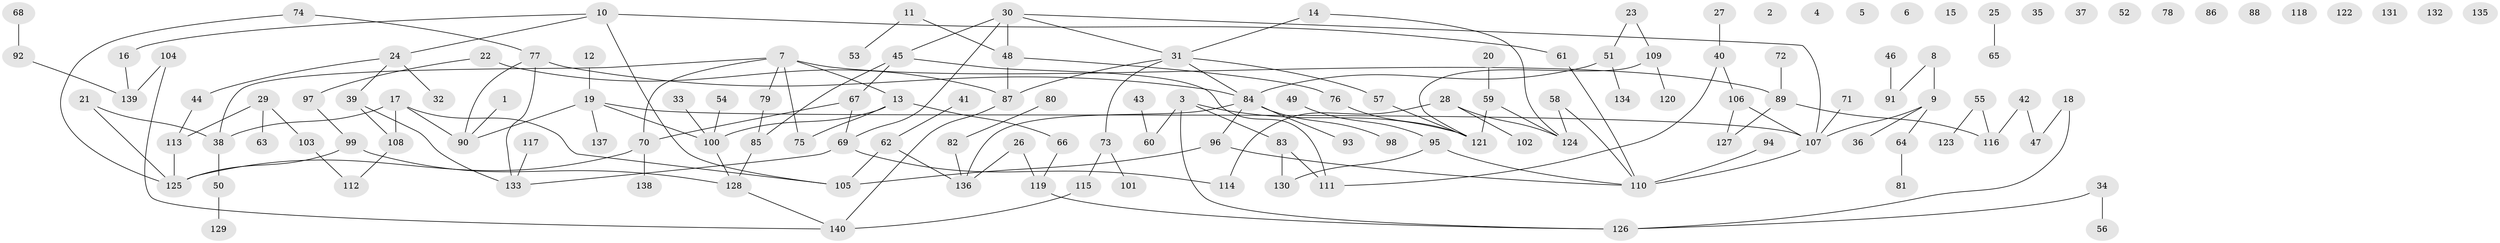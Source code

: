 // coarse degree distribution, {1: 0.2553191489361702, 0: 0.1702127659574468, 4: 0.11702127659574468, 5: 0.10638297872340426, 3: 0.14893617021276595, 6: 0.06382978723404255, 2: 0.13829787234042554}
// Generated by graph-tools (version 1.1) at 2025/41/03/06/25 10:41:22]
// undirected, 140 vertices, 158 edges
graph export_dot {
graph [start="1"]
  node [color=gray90,style=filled];
  1;
  2;
  3;
  4;
  5;
  6;
  7;
  8;
  9;
  10;
  11;
  12;
  13;
  14;
  15;
  16;
  17;
  18;
  19;
  20;
  21;
  22;
  23;
  24;
  25;
  26;
  27;
  28;
  29;
  30;
  31;
  32;
  33;
  34;
  35;
  36;
  37;
  38;
  39;
  40;
  41;
  42;
  43;
  44;
  45;
  46;
  47;
  48;
  49;
  50;
  51;
  52;
  53;
  54;
  55;
  56;
  57;
  58;
  59;
  60;
  61;
  62;
  63;
  64;
  65;
  66;
  67;
  68;
  69;
  70;
  71;
  72;
  73;
  74;
  75;
  76;
  77;
  78;
  79;
  80;
  81;
  82;
  83;
  84;
  85;
  86;
  87;
  88;
  89;
  90;
  91;
  92;
  93;
  94;
  95;
  96;
  97;
  98;
  99;
  100;
  101;
  102;
  103;
  104;
  105;
  106;
  107;
  108;
  109;
  110;
  111;
  112;
  113;
  114;
  115;
  116;
  117;
  118;
  119;
  120;
  121;
  122;
  123;
  124;
  125;
  126;
  127;
  128;
  129;
  130;
  131;
  132;
  133;
  134;
  135;
  136;
  137;
  138;
  139;
  140;
  1 -- 90;
  3 -- 60;
  3 -- 83;
  3 -- 121;
  3 -- 126;
  7 -- 13;
  7 -- 38;
  7 -- 70;
  7 -- 75;
  7 -- 79;
  7 -- 89;
  8 -- 9;
  8 -- 91;
  9 -- 36;
  9 -- 64;
  9 -- 107;
  10 -- 16;
  10 -- 24;
  10 -- 61;
  10 -- 105;
  11 -- 48;
  11 -- 53;
  12 -- 19;
  13 -- 66;
  13 -- 75;
  13 -- 100;
  14 -- 31;
  14 -- 124;
  16 -- 139;
  17 -- 38;
  17 -- 90;
  17 -- 105;
  17 -- 108;
  18 -- 47;
  18 -- 126;
  19 -- 90;
  19 -- 100;
  19 -- 107;
  19 -- 137;
  20 -- 59;
  21 -- 38;
  21 -- 125;
  22 -- 87;
  22 -- 97;
  23 -- 51;
  23 -- 109;
  24 -- 32;
  24 -- 39;
  24 -- 44;
  25 -- 65;
  26 -- 119;
  26 -- 136;
  27 -- 40;
  28 -- 102;
  28 -- 114;
  28 -- 124;
  29 -- 63;
  29 -- 103;
  29 -- 113;
  30 -- 31;
  30 -- 45;
  30 -- 48;
  30 -- 69;
  30 -- 107;
  31 -- 57;
  31 -- 73;
  31 -- 84;
  31 -- 87;
  33 -- 100;
  34 -- 56;
  34 -- 126;
  38 -- 50;
  39 -- 108;
  39 -- 133;
  40 -- 106;
  40 -- 111;
  41 -- 62;
  42 -- 47;
  42 -- 116;
  43 -- 60;
  44 -- 113;
  45 -- 67;
  45 -- 85;
  45 -- 111;
  46 -- 91;
  48 -- 76;
  48 -- 87;
  49 -- 95;
  50 -- 129;
  51 -- 84;
  51 -- 134;
  54 -- 100;
  55 -- 116;
  55 -- 123;
  57 -- 121;
  58 -- 110;
  58 -- 124;
  59 -- 121;
  59 -- 124;
  61 -- 110;
  62 -- 105;
  62 -- 136;
  64 -- 81;
  66 -- 119;
  67 -- 69;
  67 -- 70;
  68 -- 92;
  69 -- 114;
  69 -- 133;
  70 -- 125;
  70 -- 138;
  71 -- 107;
  72 -- 89;
  73 -- 101;
  73 -- 115;
  74 -- 77;
  74 -- 125;
  76 -- 121;
  77 -- 84;
  77 -- 90;
  77 -- 133;
  79 -- 85;
  80 -- 82;
  82 -- 136;
  83 -- 111;
  83 -- 130;
  84 -- 93;
  84 -- 96;
  84 -- 98;
  84 -- 136;
  85 -- 128;
  87 -- 140;
  89 -- 116;
  89 -- 127;
  92 -- 139;
  94 -- 110;
  95 -- 110;
  95 -- 130;
  96 -- 105;
  96 -- 110;
  97 -- 99;
  99 -- 125;
  99 -- 128;
  100 -- 128;
  103 -- 112;
  104 -- 139;
  104 -- 140;
  106 -- 107;
  106 -- 127;
  107 -- 110;
  108 -- 112;
  109 -- 120;
  109 -- 121;
  113 -- 125;
  115 -- 140;
  117 -- 133;
  119 -- 126;
  128 -- 140;
}
